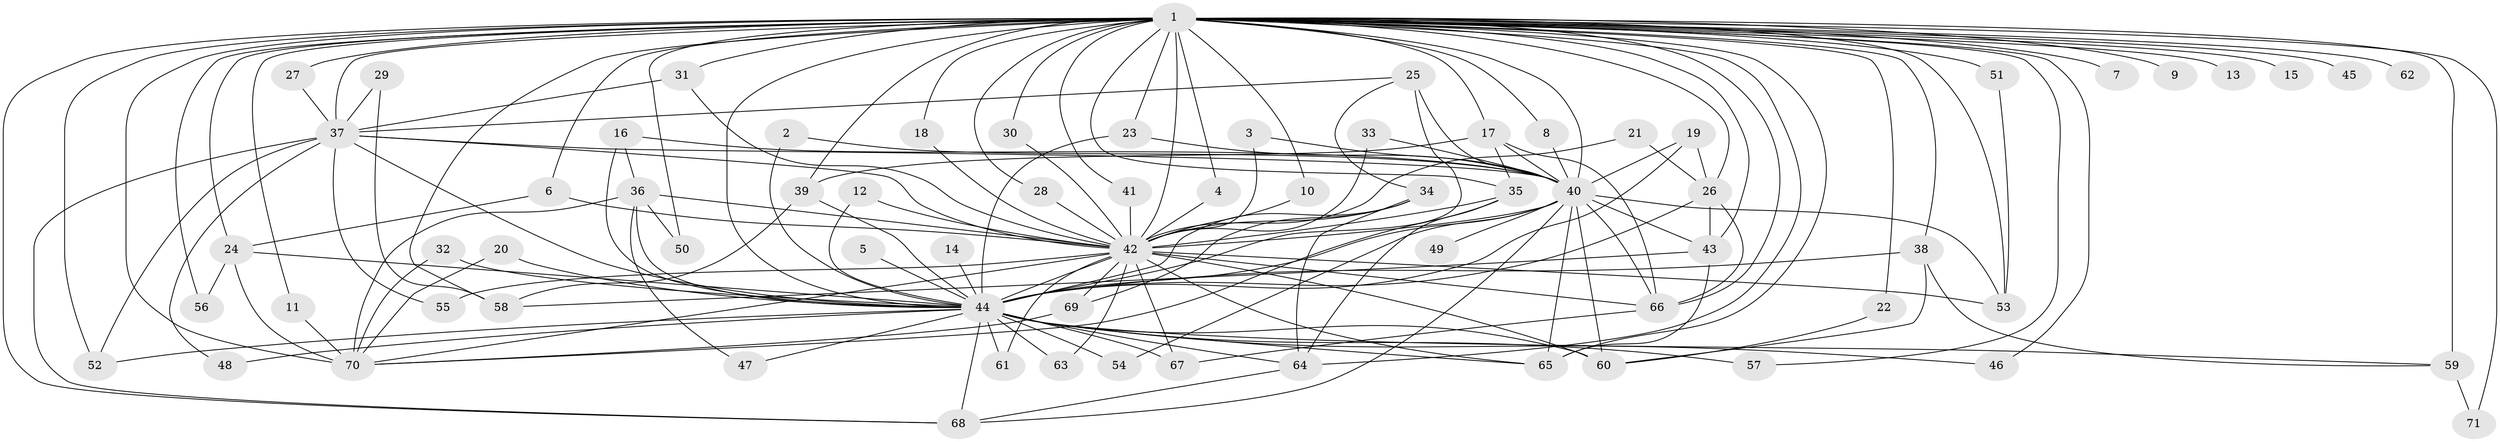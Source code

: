 // original degree distribution, {26: 0.007042253521126761, 32: 0.007042253521126761, 31: 0.007042253521126761, 14: 0.007042253521126761, 23: 0.007042253521126761, 33: 0.007042253521126761, 27: 0.007042253521126761, 19: 0.007042253521126761, 21: 0.014084507042253521, 5: 0.07746478873239436, 4: 0.06338028169014084, 3: 0.176056338028169, 8: 0.007042253521126761, 6: 0.014084507042253521, 2: 0.5774647887323944, 9: 0.007042253521126761, 12: 0.007042253521126761}
// Generated by graph-tools (version 1.1) at 2025/48/03/06/25 01:48:57]
// undirected, 71 vertices, 165 edges
graph export_dot {
graph [start="1"]
  node [color=gray90,style=filled];
  1;
  2;
  3;
  4;
  5;
  6;
  7;
  8;
  9;
  10;
  11;
  12;
  13;
  14;
  15;
  16;
  17;
  18;
  19;
  20;
  21;
  22;
  23;
  24;
  25;
  26;
  27;
  28;
  29;
  30;
  31;
  32;
  33;
  34;
  35;
  36;
  37;
  38;
  39;
  40;
  41;
  42;
  43;
  44;
  45;
  46;
  47;
  48;
  49;
  50;
  51;
  52;
  53;
  54;
  55;
  56;
  57;
  58;
  59;
  60;
  61;
  62;
  63;
  64;
  65;
  66;
  67;
  68;
  69;
  70;
  71;
  1 -- 4 [weight=1.0];
  1 -- 6 [weight=1.0];
  1 -- 7 [weight=2.0];
  1 -- 8 [weight=1.0];
  1 -- 9 [weight=2.0];
  1 -- 10 [weight=1.0];
  1 -- 11 [weight=1.0];
  1 -- 13 [weight=2.0];
  1 -- 15 [weight=3.0];
  1 -- 17 [weight=1.0];
  1 -- 18 [weight=1.0];
  1 -- 22 [weight=1.0];
  1 -- 23 [weight=1.0];
  1 -- 24 [weight=1.0];
  1 -- 26 [weight=1.0];
  1 -- 27 [weight=1.0];
  1 -- 28 [weight=1.0];
  1 -- 30 [weight=1.0];
  1 -- 31 [weight=1.0];
  1 -- 35 [weight=2.0];
  1 -- 37 [weight=1.0];
  1 -- 38 [weight=2.0];
  1 -- 39 [weight=2.0];
  1 -- 40 [weight=5.0];
  1 -- 41 [weight=2.0];
  1 -- 42 [weight=8.0];
  1 -- 43 [weight=2.0];
  1 -- 44 [weight=12.0];
  1 -- 45 [weight=3.0];
  1 -- 46 [weight=1.0];
  1 -- 50 [weight=1.0];
  1 -- 51 [weight=2.0];
  1 -- 52 [weight=1.0];
  1 -- 53 [weight=1.0];
  1 -- 56 [weight=1.0];
  1 -- 57 [weight=1.0];
  1 -- 58 [weight=3.0];
  1 -- 59 [weight=4.0];
  1 -- 62 [weight=2.0];
  1 -- 64 [weight=2.0];
  1 -- 65 [weight=1.0];
  1 -- 66 [weight=1.0];
  1 -- 68 [weight=1.0];
  1 -- 70 [weight=1.0];
  1 -- 71 [weight=1.0];
  2 -- 40 [weight=1.0];
  2 -- 44 [weight=1.0];
  3 -- 40 [weight=1.0];
  3 -- 42 [weight=1.0];
  4 -- 42 [weight=1.0];
  5 -- 44 [weight=1.0];
  6 -- 24 [weight=1.0];
  6 -- 42 [weight=1.0];
  8 -- 40 [weight=1.0];
  10 -- 42 [weight=1.0];
  11 -- 70 [weight=1.0];
  12 -- 42 [weight=1.0];
  12 -- 44 [weight=1.0];
  14 -- 44 [weight=1.0];
  16 -- 36 [weight=1.0];
  16 -- 40 [weight=1.0];
  16 -- 44 [weight=1.0];
  17 -- 35 [weight=1.0];
  17 -- 39 [weight=1.0];
  17 -- 40 [weight=1.0];
  17 -- 66 [weight=1.0];
  18 -- 42 [weight=1.0];
  19 -- 26 [weight=1.0];
  19 -- 40 [weight=1.0];
  19 -- 44 [weight=1.0];
  20 -- 44 [weight=1.0];
  20 -- 70 [weight=1.0];
  21 -- 26 [weight=1.0];
  21 -- 42 [weight=1.0];
  22 -- 60 [weight=1.0];
  23 -- 40 [weight=1.0];
  23 -- 44 [weight=1.0];
  24 -- 44 [weight=2.0];
  24 -- 56 [weight=1.0];
  24 -- 70 [weight=1.0];
  25 -- 34 [weight=1.0];
  25 -- 37 [weight=1.0];
  25 -- 40 [weight=2.0];
  25 -- 44 [weight=1.0];
  26 -- 43 [weight=1.0];
  26 -- 44 [weight=2.0];
  26 -- 66 [weight=1.0];
  27 -- 37 [weight=1.0];
  28 -- 42 [weight=1.0];
  29 -- 37 [weight=1.0];
  29 -- 58 [weight=1.0];
  30 -- 42 [weight=1.0];
  31 -- 37 [weight=1.0];
  31 -- 42 [weight=1.0];
  32 -- 44 [weight=1.0];
  32 -- 70 [weight=1.0];
  33 -- 40 [weight=1.0];
  33 -- 42 [weight=1.0];
  34 -- 42 [weight=1.0];
  34 -- 44 [weight=3.0];
  34 -- 64 [weight=1.0];
  34 -- 69 [weight=1.0];
  35 -- 42 [weight=1.0];
  35 -- 64 [weight=1.0];
  35 -- 70 [weight=1.0];
  36 -- 42 [weight=2.0];
  36 -- 44 [weight=2.0];
  36 -- 47 [weight=1.0];
  36 -- 50 [weight=1.0];
  36 -- 70 [weight=2.0];
  37 -- 40 [weight=1.0];
  37 -- 42 [weight=1.0];
  37 -- 44 [weight=1.0];
  37 -- 48 [weight=1.0];
  37 -- 52 [weight=1.0];
  37 -- 55 [weight=1.0];
  37 -- 68 [weight=1.0];
  38 -- 44 [weight=1.0];
  38 -- 59 [weight=1.0];
  38 -- 60 [weight=1.0];
  39 -- 44 [weight=1.0];
  39 -- 58 [weight=1.0];
  40 -- 42 [weight=2.0];
  40 -- 43 [weight=1.0];
  40 -- 44 [weight=3.0];
  40 -- 49 [weight=1.0];
  40 -- 53 [weight=2.0];
  40 -- 54 [weight=1.0];
  40 -- 60 [weight=1.0];
  40 -- 65 [weight=1.0];
  40 -- 66 [weight=1.0];
  40 -- 68 [weight=1.0];
  41 -- 42 [weight=2.0];
  42 -- 44 [weight=6.0];
  42 -- 53 [weight=1.0];
  42 -- 55 [weight=1.0];
  42 -- 60 [weight=1.0];
  42 -- 61 [weight=1.0];
  42 -- 63 [weight=1.0];
  42 -- 65 [weight=1.0];
  42 -- 66 [weight=1.0];
  42 -- 67 [weight=2.0];
  42 -- 69 [weight=2.0];
  42 -- 70 [weight=1.0];
  43 -- 58 [weight=1.0];
  43 -- 65 [weight=1.0];
  44 -- 46 [weight=1.0];
  44 -- 47 [weight=1.0];
  44 -- 48 [weight=1.0];
  44 -- 52 [weight=1.0];
  44 -- 54 [weight=1.0];
  44 -- 57 [weight=1.0];
  44 -- 59 [weight=1.0];
  44 -- 60 [weight=2.0];
  44 -- 61 [weight=1.0];
  44 -- 63 [weight=1.0];
  44 -- 64 [weight=1.0];
  44 -- 65 [weight=1.0];
  44 -- 67 [weight=2.0];
  44 -- 68 [weight=1.0];
  51 -- 53 [weight=1.0];
  59 -- 71 [weight=1.0];
  64 -- 68 [weight=1.0];
  66 -- 67 [weight=1.0];
  69 -- 70 [weight=1.0];
}

